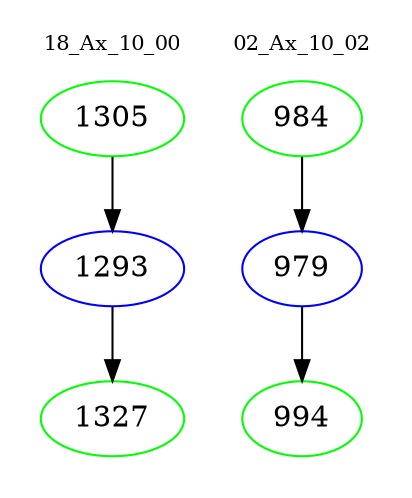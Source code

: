 digraph{
subgraph cluster_0 {
color = white
label = "18_Ax_10_00";
fontsize=10;
T0_1305 [label="1305", color="green"]
T0_1305 -> T0_1293 [color="black"]
T0_1293 [label="1293", color="blue"]
T0_1293 -> T0_1327 [color="black"]
T0_1327 [label="1327", color="green"]
}
subgraph cluster_1 {
color = white
label = "02_Ax_10_02";
fontsize=10;
T1_984 [label="984", color="green"]
T1_984 -> T1_979 [color="black"]
T1_979 [label="979", color="blue"]
T1_979 -> T1_994 [color="black"]
T1_994 [label="994", color="green"]
}
}
